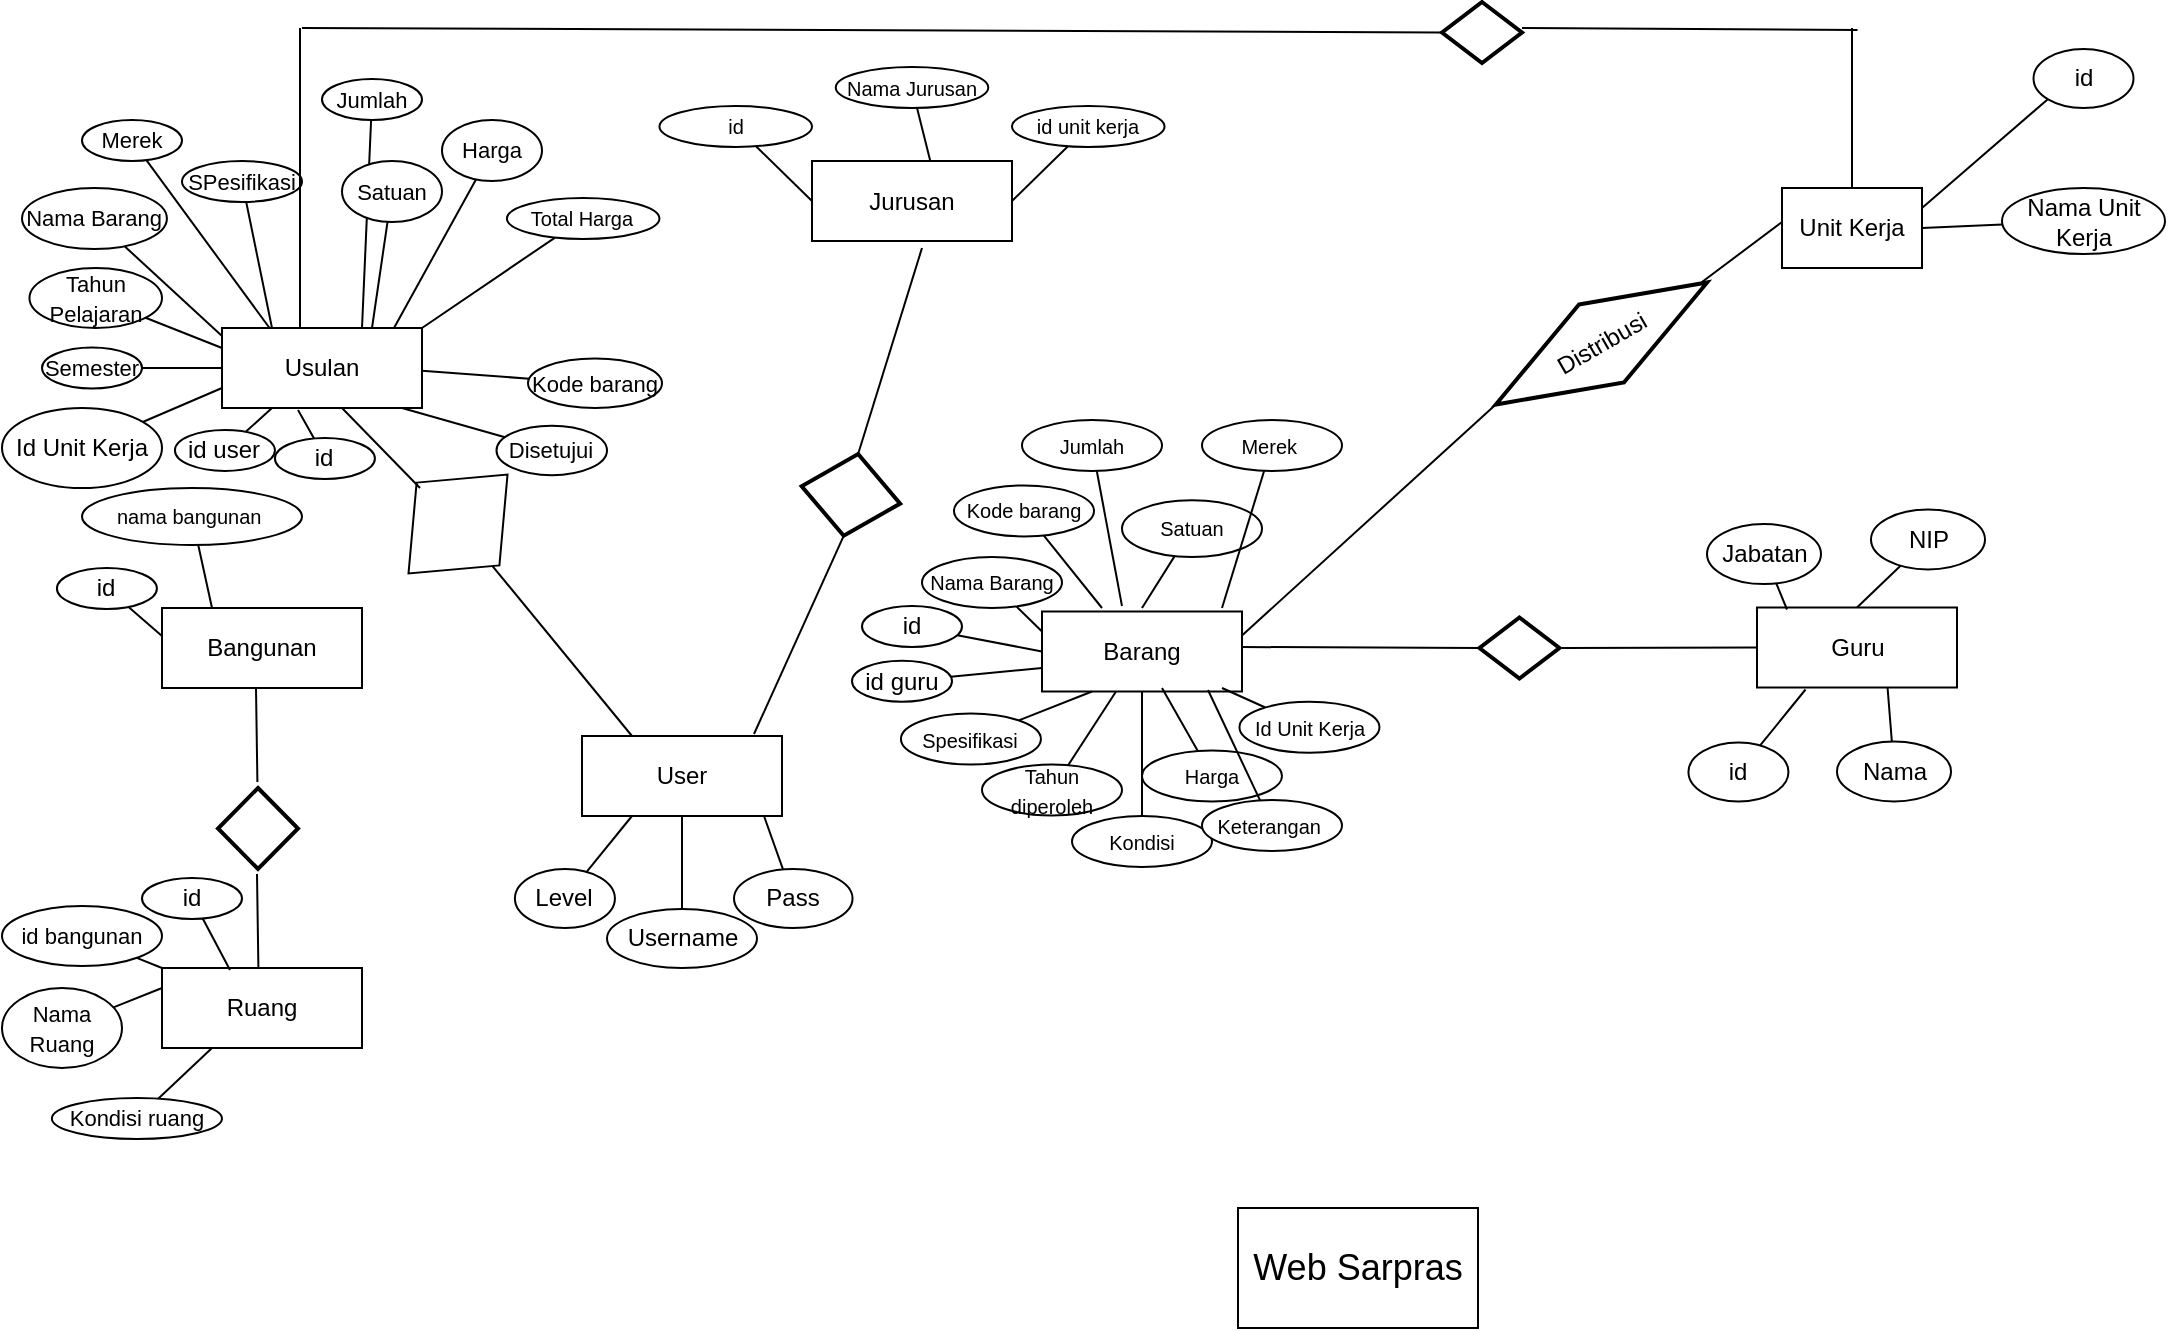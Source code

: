 <mxfile version="20.5.1" type="device"><diagram id="JD-rKefbyQRAlcb_EZoZ" name="Page-1"><mxGraphModel dx="1422" dy="1579" grid="1" gridSize="10" guides="1" tooltips="1" connect="1" arrows="1" fold="1" page="1" pageScale="1" pageWidth="1100" pageHeight="850" math="0" shadow="0"><root><mxCell id="0"/><mxCell id="1" parent="0"/><mxCell id="2r5mmLazHmbCl1wgsgAi-1" value="Bangunan" style="whiteSpace=wrap;html=1;align=center;" parent="1" vertex="1"><mxGeometry x="80" y="300" width="100" height="40" as="geometry"/></mxCell><mxCell id="2r5mmLazHmbCl1wgsgAi-5" value="Ruang" style="whiteSpace=wrap;html=1;align=center;" parent="1" vertex="1"><mxGeometry x="80" y="480" width="100" height="40" as="geometry"/></mxCell><mxCell id="2r5mmLazHmbCl1wgsgAi-6" value="" style="endArrow=none;html=1;rounded=0;exitX=0.4;exitY=1.075;exitDx=0;exitDy=0;exitPerimeter=0;" parent="1" edge="1"><mxGeometry relative="1" as="geometry"><mxPoint x="127" y="340" as="sourcePoint"/><mxPoint x="127.699" y="387" as="targetPoint"/></mxGeometry></mxCell><mxCell id="2r5mmLazHmbCl1wgsgAi-7" value="" style="strokeWidth=2;html=1;shape=mxgraph.flowchart.decision;whiteSpace=wrap;" parent="1" vertex="1"><mxGeometry x="108" y="390" width="40" height="40.5" as="geometry"/></mxCell><mxCell id="2r5mmLazHmbCl1wgsgAi-8" value="" style="endArrow=none;html=1;rounded=0;exitX=0.4;exitY=1.075;exitDx=0;exitDy=0;exitPerimeter=0;" parent="1" edge="1"><mxGeometry relative="1" as="geometry"><mxPoint x="127.5" y="433" as="sourcePoint"/><mxPoint x="128.199" y="480" as="targetPoint"/></mxGeometry></mxCell><mxCell id="2r5mmLazHmbCl1wgsgAi-15" value="User" style="whiteSpace=wrap;html=1;align=center;" parent="1" vertex="1"><mxGeometry x="290" y="364" width="100" height="40" as="geometry"/></mxCell><mxCell id="2r5mmLazHmbCl1wgsgAi-21" value="Barang" style="whiteSpace=wrap;html=1;align=center;" parent="1" vertex="1"><mxGeometry x="520" y="301.75" width="100" height="40" as="geometry"/></mxCell><mxCell id="2r5mmLazHmbCl1wgsgAi-47" value="" style="endArrow=none;html=1;rounded=0;exitX=0.25;exitY=0;exitDx=0;exitDy=0;" parent="1" source="2r5mmLazHmbCl1wgsgAi-15" target="2r5mmLazHmbCl1wgsgAi-50" edge="1"><mxGeometry relative="1" as="geometry"><mxPoint x="310" y="360" as="sourcePoint"/><mxPoint x="303.813" y="362.943" as="targetPoint"/></mxGeometry></mxCell><mxCell id="2r5mmLazHmbCl1wgsgAi-50" value="" style="shape=rhombus;perimeter=rhombusPerimeter;whiteSpace=wrap;html=1;align=center;rotation=-45;" parent="1" vertex="1"><mxGeometry x="193.01" y="228.74" width="70" height="58.54" as="geometry"/></mxCell><mxCell id="2r5mmLazHmbCl1wgsgAi-51" value="" style="endArrow=none;html=1;rounded=0;exitX=0.25;exitY=0;exitDx=0;exitDy=0;" parent="1" edge="1"><mxGeometry relative="1" as="geometry"><mxPoint x="209" y="240" as="sourcePoint"/><mxPoint x="170" y="200" as="targetPoint"/></mxGeometry></mxCell><mxCell id="2r5mmLazHmbCl1wgsgAi-52" value="Usulan" style="whiteSpace=wrap;html=1;align=center;" parent="1" vertex="1"><mxGeometry x="110" y="160" width="100" height="40" as="geometry"/></mxCell><mxCell id="2r5mmLazHmbCl1wgsgAi-53" value="" style="endArrow=none;html=1;rounded=0;entryX=0.5;entryY=1;entryDx=0;entryDy=0;entryPerimeter=0;exitX=0.86;exitY=-0.025;exitDx=0;exitDy=0;exitPerimeter=0;" parent="1" target="2r5mmLazHmbCl1wgsgAi-54" edge="1" source="2r5mmLazHmbCl1wgsgAi-15"><mxGeometry relative="1" as="geometry"><mxPoint x="380" y="360" as="sourcePoint"/><mxPoint x="425.27" y="262.88" as="targetPoint"/></mxGeometry></mxCell><mxCell id="2r5mmLazHmbCl1wgsgAi-54" value="" style="strokeWidth=2;html=1;shape=mxgraph.flowchart.decision;whiteSpace=wrap;rotation=10;" parent="1" vertex="1"><mxGeometry x="399.46" y="222.71" width="50" height="41.5" as="geometry"/></mxCell><mxCell id="2r5mmLazHmbCl1wgsgAi-55" value="" style="endArrow=none;html=1;rounded=0;exitX=0.5;exitY=0;exitDx=0;exitDy=0;exitPerimeter=0;" parent="1" source="2r5mmLazHmbCl1wgsgAi-54" edge="1"><mxGeometry relative="1" as="geometry"><mxPoint x="460" y="243" as="sourcePoint"/><mxPoint x="460" y="120" as="targetPoint"/></mxGeometry></mxCell><mxCell id="2r5mmLazHmbCl1wgsgAi-56" value="Jurusan" style="whiteSpace=wrap;html=1;align=center;" parent="1" vertex="1"><mxGeometry x="405" y="76.5" width="100" height="40" as="geometry"/></mxCell><mxCell id="2r5mmLazHmbCl1wgsgAi-57" value="" style="endArrow=none;html=1;rounded=0;entryX=0;entryY=0.5;entryDx=0;entryDy=0;entryPerimeter=0;" parent="1" edge="1" target="2r5mmLazHmbCl1wgsgAi-58"><mxGeometry relative="1" as="geometry"><mxPoint x="620" y="319.5" as="sourcePoint"/><mxPoint x="650" y="320" as="targetPoint"/></mxGeometry></mxCell><mxCell id="2r5mmLazHmbCl1wgsgAi-58" value="" style="strokeWidth=2;html=1;shape=mxgraph.flowchart.decision;whiteSpace=wrap;" parent="1" vertex="1"><mxGeometry x="738.73" y="304.75" width="40" height="30.5" as="geometry"/></mxCell><mxCell id="2r5mmLazHmbCl1wgsgAi-59" value="" style="endArrow=none;html=1;rounded=0;exitX=0;exitY=0.5;exitDx=0;exitDy=0;" parent="1" edge="1" source="2r5mmLazHmbCl1wgsgAi-60"><mxGeometry relative="1" as="geometry"><mxPoint x="722" y="320" as="sourcePoint"/><mxPoint x="780" y="320" as="targetPoint"/></mxGeometry></mxCell><mxCell id="2r5mmLazHmbCl1wgsgAi-60" value="Guru" style="whiteSpace=wrap;html=1;align=center;" parent="1" vertex="1"><mxGeometry x="877.5" y="299.75" width="100" height="40" as="geometry"/></mxCell><mxCell id="2r5mmLazHmbCl1wgsgAi-63" value="" style="endArrow=none;html=1;rounded=0;entryX=0;entryY=0.5;entryDx=0;entryDy=0;entryPerimeter=0;" parent="1" edge="1" target="2r5mmLazHmbCl1wgsgAi-65"><mxGeometry relative="1" as="geometry"><mxPoint x="620" y="313.75" as="sourcePoint"/><mxPoint x="700" y="240" as="targetPoint"/></mxGeometry></mxCell><mxCell id="2r5mmLazHmbCl1wgsgAi-65" value="Distribusi" style="strokeWidth=2;html=1;shape=mxgraph.flowchart.decision;whiteSpace=wrap;rotation=-30;" parent="1" vertex="1"><mxGeometry x="738.73" y="145.25" width="122" height="45" as="geometry"/></mxCell><mxCell id="2r5mmLazHmbCl1wgsgAi-66" value="" style="endArrow=none;html=1;rounded=0;" parent="1" edge="1"><mxGeometry relative="1" as="geometry"><mxPoint x="850" y="137" as="sourcePoint"/><mxPoint x="890" y="107" as="targetPoint"/></mxGeometry></mxCell><mxCell id="2r5mmLazHmbCl1wgsgAi-67" value="Unit Kerja" style="whiteSpace=wrap;html=1;align=center;" parent="1" vertex="1"><mxGeometry x="890" y="90" width="70" height="40" as="geometry"/></mxCell><mxCell id="2r5mmLazHmbCl1wgsgAi-68" value="" style="endArrow=none;html=1;rounded=0;exitX=0.25;exitY=1;exitDx=0;exitDy=0;" parent="1" source="2r5mmLazHmbCl1wgsgAi-15" target="2r5mmLazHmbCl1wgsgAi-69" edge="1"><mxGeometry relative="1" as="geometry"><mxPoint x="356.46" y="404" as="sourcePoint"/><mxPoint x="316.46" y="474.5" as="targetPoint"/></mxGeometry></mxCell><mxCell id="2r5mmLazHmbCl1wgsgAi-69" value="Level" style="ellipse;whiteSpace=wrap;html=1;align=center;" parent="1" vertex="1"><mxGeometry x="256.46" y="430.5" width="50" height="29.5" as="geometry"/></mxCell><mxCell id="2r5mmLazHmbCl1wgsgAi-70" value="" style="endArrow=none;html=1;rounded=0;exitX=0.5;exitY=1;exitDx=0;exitDy=0;" parent="1" source="2r5mmLazHmbCl1wgsgAi-15" target="2r5mmLazHmbCl1wgsgAi-71" edge="1"><mxGeometry relative="1" as="geometry"><mxPoint x="325" y="414" as="sourcePoint"/><mxPoint x="326.46" y="484.5" as="targetPoint"/></mxGeometry></mxCell><mxCell id="2r5mmLazHmbCl1wgsgAi-71" value="Username" style="ellipse;whiteSpace=wrap;html=1;align=center;" parent="1" vertex="1"><mxGeometry x="302.5" y="450.5" width="75" height="29.5" as="geometry"/></mxCell><mxCell id="2r5mmLazHmbCl1wgsgAi-72" value="" style="endArrow=none;html=1;rounded=0;exitX=0.75;exitY=1;exitDx=0;exitDy=0;" parent="1" target="2r5mmLazHmbCl1wgsgAi-73" edge="1"><mxGeometry relative="1" as="geometry"><mxPoint x="381" y="404" as="sourcePoint"/><mxPoint x="426.0" y="474.5" as="targetPoint"/></mxGeometry></mxCell><mxCell id="2r5mmLazHmbCl1wgsgAi-73" value="Pass" style="ellipse;whiteSpace=wrap;html=1;align=center;" parent="1" vertex="1"><mxGeometry x="366" y="430.5" width="59.27" height="29.5" as="geometry"/></mxCell><mxCell id="2r5mmLazHmbCl1wgsgAi-77" value="" style="endArrow=none;html=1;rounded=0;exitX=0.25;exitY=1;exitDx=0;exitDy=0;" parent="1" target="2r5mmLazHmbCl1wgsgAi-78" edge="1"><mxGeometry relative="1" as="geometry"><mxPoint x="901.77" y="340.75" as="sourcePoint"/><mxPoint x="903.23" y="411.25" as="targetPoint"/></mxGeometry></mxCell><mxCell id="2r5mmLazHmbCl1wgsgAi-78" value="id" style="ellipse;whiteSpace=wrap;html=1;align=center;" parent="1" vertex="1"><mxGeometry x="843.23" y="367.25" width="50" height="29.5" as="geometry"/></mxCell><mxCell id="2r5mmLazHmbCl1wgsgAi-79" value="" style="endArrow=none;html=1;rounded=0;exitX=0.58;exitY=1.125;exitDx=0;exitDy=0;exitPerimeter=0;" parent="1" target="2r5mmLazHmbCl1wgsgAi-80" edge="1"><mxGeometry relative="1" as="geometry"><mxPoint x="942.77" y="339.75" as="sourcePoint"/><mxPoint x="977.5" y="406.25" as="targetPoint"/></mxGeometry></mxCell><mxCell id="2r5mmLazHmbCl1wgsgAi-80" value="Nama" style="ellipse;whiteSpace=wrap;html=1;align=center;" parent="1" vertex="1"><mxGeometry x="917.5" y="366.75" width="57" height="30" as="geometry"/></mxCell><mxCell id="2r5mmLazHmbCl1wgsgAi-81" value="" style="endArrow=none;html=1;rounded=0;exitX=0.5;exitY=0;exitDx=0;exitDy=0;" parent="1" source="2r5mmLazHmbCl1wgsgAi-60" target="2r5mmLazHmbCl1wgsgAi-82" edge="1"><mxGeometry relative="1" as="geometry"><mxPoint x="945.77" y="248.5" as="sourcePoint"/><mxPoint x="980.5" y="315" as="targetPoint"/></mxGeometry></mxCell><mxCell id="2r5mmLazHmbCl1wgsgAi-82" value="NIP" style="ellipse;whiteSpace=wrap;html=1;align=center;" parent="1" vertex="1"><mxGeometry x="934.5" y="250.75" width="57" height="30" as="geometry"/></mxCell><mxCell id="2r5mmLazHmbCl1wgsgAi-85" value="id" style="ellipse;whiteSpace=wrap;html=1;align=center;" parent="1" vertex="1"><mxGeometry x="1015.75" y="20.5" width="50" height="29.5" as="geometry"/></mxCell><mxCell id="2r5mmLazHmbCl1wgsgAi-86" value="" style="endArrow=none;html=1;rounded=0;exitX=1;exitY=0.5;exitDx=0;exitDy=0;" parent="1" source="2r5mmLazHmbCl1wgsgAi-67" target="2r5mmLazHmbCl1wgsgAi-87" edge="1"><mxGeometry relative="1" as="geometry"><mxPoint x="1032.5" y="163.5" as="sourcePoint"/><mxPoint x="918.75" y="180" as="targetPoint"/></mxGeometry></mxCell><mxCell id="2r5mmLazHmbCl1wgsgAi-87" value="Nama Unit Kerja" style="ellipse;whiteSpace=wrap;html=1;align=center;" parent="1" vertex="1"><mxGeometry x="1000" y="90" width="81.5" height="33" as="geometry"/></mxCell><mxCell id="2r5mmLazHmbCl1wgsgAi-89" value="" style="endArrow=none;html=1;rounded=0;exitX=0;exitY=0.5;exitDx=0;exitDy=0;" parent="1" target="2r5mmLazHmbCl1wgsgAi-90" edge="1" source="2r5mmLazHmbCl1wgsgAi-21"><mxGeometry relative="1" as="geometry"><mxPoint x="520" y="337" as="sourcePoint"/><mxPoint x="509.46" y="317.5" as="targetPoint"/></mxGeometry></mxCell><mxCell id="2r5mmLazHmbCl1wgsgAi-90" value="id" style="ellipse;whiteSpace=wrap;html=1;align=center;" parent="1" vertex="1"><mxGeometry x="430" y="299" width="50" height="20.5" as="geometry"/></mxCell><mxCell id="2r5mmLazHmbCl1wgsgAi-91" value="" style="endArrow=none;html=1;rounded=0;exitX=0;exitY=0.25;exitDx=0;exitDy=0;" parent="1" source="2r5mmLazHmbCl1wgsgAi-21" target="2r5mmLazHmbCl1wgsgAi-92" edge="1"><mxGeometry relative="1" as="geometry"><mxPoint x="530" y="299" as="sourcePoint"/><mxPoint x="519.46" y="279.5" as="targetPoint"/></mxGeometry></mxCell><mxCell id="2r5mmLazHmbCl1wgsgAi-92" value="&lt;font style=&quot;font-size: 10px;&quot;&gt;Nama Barang&lt;/font&gt;" style="ellipse;whiteSpace=wrap;html=1;align=center;" parent="1" vertex="1"><mxGeometry x="460" y="274.5" width="70" height="25.5" as="geometry"/></mxCell><mxCell id="2r5mmLazHmbCl1wgsgAi-94" value="" style="endArrow=none;html=1;rounded=0;" parent="1" target="2r5mmLazHmbCl1wgsgAi-95" edge="1"><mxGeometry relative="1" as="geometry"><mxPoint x="550" y="300" as="sourcePoint"/><mxPoint x="535.46" y="255" as="targetPoint"/></mxGeometry></mxCell><mxCell id="2r5mmLazHmbCl1wgsgAi-95" value="&lt;font style=&quot;font-size: 10px;&quot;&gt;Kode barang&lt;/font&gt;" style="ellipse;whiteSpace=wrap;html=1;align=center;" parent="1" vertex="1"><mxGeometry x="476" y="238.71" width="70" height="25.5" as="geometry"/></mxCell><mxCell id="2r5mmLazHmbCl1wgsgAi-96" value="" style="endArrow=none;html=1;rounded=0;" parent="1" target="2r5mmLazHmbCl1wgsgAi-97" edge="1"><mxGeometry relative="1" as="geometry"><mxPoint x="560" y="299" as="sourcePoint"/><mxPoint x="589.46" y="266.75" as="targetPoint"/></mxGeometry></mxCell><mxCell id="2r5mmLazHmbCl1wgsgAi-97" value="&lt;font style=&quot;font-size: 10px;&quot;&gt;Jumlah&lt;/font&gt;" style="ellipse;whiteSpace=wrap;html=1;align=center;" parent="1" vertex="1"><mxGeometry x="510" y="205.96" width="70" height="25.5" as="geometry"/></mxCell><mxCell id="2r5mmLazHmbCl1wgsgAi-98" value="" style="endArrow=none;html=1;rounded=0;" parent="1" target="2r5mmLazHmbCl1wgsgAi-99" edge="1"><mxGeometry relative="1" as="geometry"><mxPoint x="570" y="300" as="sourcePoint"/><mxPoint x="619.46" y="237.84" as="targetPoint"/></mxGeometry></mxCell><mxCell id="2r5mmLazHmbCl1wgsgAi-99" value="&lt;font style=&quot;font-size: 10px;&quot;&gt;Satuan&lt;/font&gt;" style="ellipse;whiteSpace=wrap;html=1;align=center;" parent="1" vertex="1"><mxGeometry x="560" y="246.16" width="70" height="28.34" as="geometry"/></mxCell><mxCell id="2r5mmLazHmbCl1wgsgAi-100" value="" style="endArrow=none;html=1;rounded=0;" parent="1" target="2r5mmLazHmbCl1wgsgAi-101" edge="1"><mxGeometry relative="1" as="geometry"><mxPoint x="610" y="300" as="sourcePoint"/><mxPoint x="649.46" y="207.75" as="targetPoint"/></mxGeometry></mxCell><mxCell id="2r5mmLazHmbCl1wgsgAi-101" value="&lt;font style=&quot;font-size: 10px;&quot;&gt;Merek&amp;nbsp;&lt;/font&gt;" style="ellipse;whiteSpace=wrap;html=1;align=center;" parent="1" vertex="1"><mxGeometry x="600" y="205.96" width="70" height="25.5" as="geometry"/></mxCell><mxCell id="2r5mmLazHmbCl1wgsgAi-102" value="" style="endArrow=none;html=1;rounded=0;exitX=0.25;exitY=1;exitDx=0;exitDy=0;" parent="1" source="2r5mmLazHmbCl1wgsgAi-21" target="2r5mmLazHmbCl1wgsgAi-103" edge="1"><mxGeometry relative="1" as="geometry"><mxPoint x="509.46" y="390" as="sourcePoint"/><mxPoint x="508.92" y="357.75" as="targetPoint"/></mxGeometry></mxCell><mxCell id="2r5mmLazHmbCl1wgsgAi-103" value="&lt;font style=&quot;font-size: 10px;&quot;&gt;Spesifikasi&lt;/font&gt;" style="ellipse;whiteSpace=wrap;html=1;align=center;" parent="1" vertex="1"><mxGeometry x="449.46" y="352.75" width="70" height="25.5" as="geometry"/></mxCell><mxCell id="2r5mmLazHmbCl1wgsgAi-104" value="" style="endArrow=none;html=1;rounded=0;" parent="1" source="2r5mmLazHmbCl1wgsgAi-21" target="2r5mmLazHmbCl1wgsgAi-105" edge="1"><mxGeometry relative="1" as="geometry"><mxPoint x="550" y="415.5" as="sourcePoint"/><mxPoint x="549.46" y="383.25" as="targetPoint"/></mxGeometry></mxCell><mxCell id="2r5mmLazHmbCl1wgsgAi-105" value="&lt;font style=&quot;font-size: 10px;&quot;&gt;Tahun diperoleh&lt;/font&gt;" style="ellipse;whiteSpace=wrap;html=1;align=center;" parent="1" vertex="1"><mxGeometry x="490" y="378.25" width="70" height="25.5" as="geometry"/></mxCell><mxCell id="2r5mmLazHmbCl1wgsgAi-106" value="" style="endArrow=none;html=1;rounded=0;" parent="1" source="2r5mmLazHmbCl1wgsgAi-21" target="2r5mmLazHmbCl1wgsgAi-107" edge="1"><mxGeometry relative="1" as="geometry"><mxPoint x="595" y="441.25" as="sourcePoint"/><mxPoint x="594.46" y="409" as="targetPoint"/></mxGeometry></mxCell><mxCell id="2r5mmLazHmbCl1wgsgAi-107" value="&lt;font style=&quot;font-size: 10px;&quot;&gt;Kondisi&lt;/font&gt;" style="ellipse;whiteSpace=wrap;html=1;align=center;" parent="1" vertex="1"><mxGeometry x="535" y="404" width="70" height="25.5" as="geometry"/></mxCell><mxCell id="2r5mmLazHmbCl1wgsgAi-108" value="" style="endArrow=none;html=1;rounded=0;" parent="1" target="2r5mmLazHmbCl1wgsgAi-109" edge="1"><mxGeometry relative="1" as="geometry"><mxPoint x="580" y="340" as="sourcePoint"/><mxPoint x="664.46" y="395" as="targetPoint"/></mxGeometry></mxCell><mxCell id="2r5mmLazHmbCl1wgsgAi-109" value="&lt;font style=&quot;font-size: 10px;&quot;&gt;Harga&lt;/font&gt;" style="ellipse;whiteSpace=wrap;html=1;align=center;" parent="1" vertex="1"><mxGeometry x="570" y="371.25" width="70" height="25.5" as="geometry"/></mxCell><mxCell id="2r5mmLazHmbCl1wgsgAi-110" value="" style="endArrow=none;html=1;rounded=0;exitX=0.83;exitY=0.981;exitDx=0;exitDy=0;exitPerimeter=0;" parent="1" source="2r5mmLazHmbCl1wgsgAi-21" target="2r5mmLazHmbCl1wgsgAi-111" edge="1"><mxGeometry relative="1" as="geometry"><mxPoint x="660" y="433.25" as="sourcePoint"/><mxPoint x="659.46" y="401" as="targetPoint"/></mxGeometry></mxCell><mxCell id="2r5mmLazHmbCl1wgsgAi-111" value="&lt;font style=&quot;font-size: 10px;&quot;&gt;Keterangan&amp;nbsp;&lt;/font&gt;" style="ellipse;whiteSpace=wrap;html=1;align=center;" parent="1" vertex="1"><mxGeometry x="600" y="396" width="70" height="25.5" as="geometry"/></mxCell><mxCell id="2r5mmLazHmbCl1wgsgAi-114" value="" style="endArrow=none;html=1;rounded=0;exitX=0.9;exitY=0.956;exitDx=0;exitDy=0;exitPerimeter=0;" parent="1" source="2r5mmLazHmbCl1wgsgAi-21" target="2r5mmLazHmbCl1wgsgAi-115" edge="1"><mxGeometry relative="1" as="geometry"><mxPoint x="678.73" y="384.13" as="sourcePoint"/><mxPoint x="678.19" y="351.88" as="targetPoint"/></mxGeometry></mxCell><mxCell id="2r5mmLazHmbCl1wgsgAi-115" value="&lt;font style=&quot;font-size: 10px;&quot;&gt;Id Unit Kerja&lt;/font&gt;" style="ellipse;whiteSpace=wrap;html=1;align=center;" parent="1" vertex="1"><mxGeometry x="618.73" y="346.88" width="70" height="25.5" as="geometry"/></mxCell><mxCell id="2r5mmLazHmbCl1wgsgAi-120" value="" style="endArrow=none;html=1;rounded=0;exitX=0.38;exitY=1.025;exitDx=0;exitDy=0;exitPerimeter=0;" parent="1" target="2r5mmLazHmbCl1wgsgAi-121" edge="1" source="2r5mmLazHmbCl1wgsgAi-52"><mxGeometry relative="1" as="geometry"><mxPoint x="110" y="194" as="sourcePoint"/><mxPoint x="117.46" y="174.5" as="targetPoint"/></mxGeometry></mxCell><mxCell id="2r5mmLazHmbCl1wgsgAi-121" value="id" style="ellipse;whiteSpace=wrap;html=1;align=center;" parent="1" vertex="1"><mxGeometry x="136.46" y="215" width="50" height="20.5" as="geometry"/></mxCell><mxCell id="2r5mmLazHmbCl1wgsgAi-122" value="" style="endArrow=none;html=1;rounded=0;exitX=0.25;exitY=1;exitDx=0;exitDy=0;" parent="1" target="2r5mmLazHmbCl1wgsgAi-123" edge="1" source="2r5mmLazHmbCl1wgsgAi-52"><mxGeometry relative="1" as="geometry"><mxPoint x="110" y="164" as="sourcePoint"/><mxPoint x="117.46" y="144.5" as="targetPoint"/></mxGeometry></mxCell><mxCell id="2r5mmLazHmbCl1wgsgAi-123" value="id user" style="ellipse;whiteSpace=wrap;html=1;align=center;" parent="1" vertex="1"><mxGeometry x="86.46" y="210.96" width="50" height="20.5" as="geometry"/></mxCell><mxCell id="2r5mmLazHmbCl1wgsgAi-126" value="" style="endArrow=none;html=1;rounded=0;exitX=1;exitY=0;exitDx=0;exitDy=0;" parent="1" source="2r5mmLazHmbCl1wgsgAi-52" target="2r5mmLazHmbCl1wgsgAi-127" edge="1"><mxGeometry relative="1" as="geometry"><mxPoint x="337.27" y="168.5" as="sourcePoint"/><mxPoint x="350" y="136" as="targetPoint"/></mxGeometry></mxCell><mxCell id="2r5mmLazHmbCl1wgsgAi-127" value="&lt;font style=&quot;font-size: 10px;&quot;&gt;Total Harga&lt;/font&gt;" style="ellipse;whiteSpace=wrap;html=1;align=center;" parent="1" vertex="1"><mxGeometry x="252.46" y="95" width="76.27" height="20.5" as="geometry"/></mxCell><mxCell id="2r5mmLazHmbCl1wgsgAi-131" value="" style="endArrow=none;html=1;rounded=0;exitX=0;exitY=0.5;exitDx=0;exitDy=0;" parent="1" source="2r5mmLazHmbCl1wgsgAi-56" target="2r5mmLazHmbCl1wgsgAi-132" edge="1"><mxGeometry relative="1" as="geometry"><mxPoint x="400" y="90" as="sourcePoint"/><mxPoint x="388.73" y="63.5" as="targetPoint"/></mxGeometry></mxCell><mxCell id="2r5mmLazHmbCl1wgsgAi-132" value="&lt;font style=&quot;font-size: 10px;&quot;&gt;id&lt;/font&gt;" style="ellipse;whiteSpace=wrap;html=1;align=center;" parent="1" vertex="1"><mxGeometry x="328.73" y="49" width="76.27" height="20.5" as="geometry"/></mxCell><mxCell id="2r5mmLazHmbCl1wgsgAi-133" value="" style="endArrow=none;html=1;rounded=0;exitX=0.41;exitY=-0.025;exitDx=0;exitDy=0;exitPerimeter=0;" parent="1" target="2r5mmLazHmbCl1wgsgAi-134" edge="1"><mxGeometry relative="1" as="geometry"><mxPoint x="464.14" y="76.5" as="sourcePoint"/><mxPoint x="476.87" y="44" as="targetPoint"/></mxGeometry></mxCell><mxCell id="2r5mmLazHmbCl1wgsgAi-134" value="&lt;font style=&quot;font-size: 10px;&quot;&gt;Nama Jurusan&lt;/font&gt;" style="ellipse;whiteSpace=wrap;html=1;align=center;" parent="1" vertex="1"><mxGeometry x="416.87" y="29.5" width="76.27" height="20.5" as="geometry"/></mxCell><mxCell id="2r5mmLazHmbCl1wgsgAi-135" value="" style="endArrow=none;html=1;rounded=0;" parent="1" target="2r5mmLazHmbCl1wgsgAi-136" edge="1"><mxGeometry relative="1" as="geometry"><mxPoint x="520" y="330" as="sourcePoint"/><mxPoint x="482.6" y="333.25" as="targetPoint"/></mxGeometry></mxCell><mxCell id="2r5mmLazHmbCl1wgsgAi-136" value="id guru" style="ellipse;whiteSpace=wrap;html=1;align=center;" parent="1" vertex="1"><mxGeometry x="425.0" y="326.38" width="50" height="20.5" as="geometry"/></mxCell><mxCell id="2r5mmLazHmbCl1wgsgAi-137" value="" style="endArrow=none;html=1;rounded=0;" parent="1" target="2r5mmLazHmbCl1wgsgAi-138" edge="1"><mxGeometry relative="1" as="geometry"><mxPoint x="80" y="314" as="sourcePoint"/><mxPoint x="87.46" y="294.5" as="targetPoint"/></mxGeometry></mxCell><mxCell id="2r5mmLazHmbCl1wgsgAi-138" value="id" style="ellipse;whiteSpace=wrap;html=1;align=center;" parent="1" vertex="1"><mxGeometry x="27.46" y="280" width="50" height="20.5" as="geometry"/></mxCell><mxCell id="2r5mmLazHmbCl1wgsgAi-139" value="" style="endArrow=none;html=1;rounded=0;exitX=0.25;exitY=0;exitDx=0;exitDy=0;" parent="1" source="2r5mmLazHmbCl1wgsgAi-1" target="2r5mmLazHmbCl1wgsgAi-140" edge="1"><mxGeometry relative="1" as="geometry"><mxPoint x="108.73" y="282" as="sourcePoint"/><mxPoint x="116.19" y="262.5" as="targetPoint"/></mxGeometry></mxCell><mxCell id="2r5mmLazHmbCl1wgsgAi-140" value="&lt;font style=&quot;font-size: 10px;&quot;&gt;nama bangunan&amp;nbsp;&lt;/font&gt;" style="ellipse;whiteSpace=wrap;html=1;align=center;" parent="1" vertex="1"><mxGeometry x="40" y="240" width="110" height="28.5" as="geometry"/></mxCell><mxCell id="e1kSBlv4CHLNdKcA8l6p-1" value="" style="endArrow=none;html=1;rounded=0;exitX=0.34;exitY=0.025;exitDx=0;exitDy=0;exitPerimeter=0;" edge="1" parent="1" target="e1kSBlv4CHLNdKcA8l6p-2" source="2r5mmLazHmbCl1wgsgAi-5"><mxGeometry relative="1" as="geometry"><mxPoint x="78.73" y="504" as="sourcePoint"/><mxPoint x="86.19" y="484.5" as="targetPoint"/></mxGeometry></mxCell><mxCell id="e1kSBlv4CHLNdKcA8l6p-2" value="id" style="ellipse;whiteSpace=wrap;html=1;align=center;" vertex="1" parent="1"><mxGeometry x="70.0" y="435" width="50" height="20.5" as="geometry"/></mxCell><mxCell id="e1kSBlv4CHLNdKcA8l6p-3" value="" style="endArrow=none;html=1;rounded=0;" edge="1" parent="1" target="e1kSBlv4CHLNdKcA8l6p-4" source="2r5mmLazHmbCl1wgsgAi-5"><mxGeometry relative="1" as="geometry"><mxPoint x="76.19" y="550" as="sourcePoint"/><mxPoint x="83.65" y="530.5" as="targetPoint"/></mxGeometry></mxCell><mxCell id="e1kSBlv4CHLNdKcA8l6p-4" value="&lt;font style=&quot;font-size: 11px;&quot;&gt;id bangunan&lt;/font&gt;" style="ellipse;whiteSpace=wrap;html=1;align=center;" vertex="1" parent="1"><mxGeometry y="449" width="80" height="30" as="geometry"/></mxCell><mxCell id="e1kSBlv4CHLNdKcA8l6p-7" value="" style="endArrow=none;html=1;rounded=0;exitX=0;exitY=0.25;exitDx=0;exitDy=0;" edge="1" parent="1" target="e1kSBlv4CHLNdKcA8l6p-8" source="2r5mmLazHmbCl1wgsgAi-5"><mxGeometry relative="1" as="geometry"><mxPoint x="66.27" y="524" as="sourcePoint"/><mxPoint x="73.73" y="504.5" as="targetPoint"/></mxGeometry></mxCell><mxCell id="e1kSBlv4CHLNdKcA8l6p-8" value="&lt;font style=&quot;font-size: 11px;&quot;&gt;Nama Ruang&lt;/font&gt;" style="ellipse;whiteSpace=wrap;html=1;align=center;" vertex="1" parent="1"><mxGeometry y="490" width="60" height="40" as="geometry"/></mxCell><mxCell id="e1kSBlv4CHLNdKcA8l6p-9" value="" style="endArrow=none;html=1;rounded=0;exitX=0.25;exitY=1;exitDx=0;exitDy=0;" edge="1" parent="1" target="e1kSBlv4CHLNdKcA8l6p-10" source="2r5mmLazHmbCl1wgsgAi-5"><mxGeometry relative="1" as="geometry"><mxPoint x="77.46" y="579" as="sourcePoint"/><mxPoint x="84.92" y="559.5" as="targetPoint"/></mxGeometry></mxCell><mxCell id="e1kSBlv4CHLNdKcA8l6p-10" value="&lt;font style=&quot;font-size: 11px;&quot;&gt;Kondisi ruang&lt;/font&gt;" style="ellipse;whiteSpace=wrap;html=1;align=center;" vertex="1" parent="1"><mxGeometry x="24.92" y="545" width="85.08" height="20.5" as="geometry"/></mxCell><mxCell id="e1kSBlv4CHLNdKcA8l6p-21" value="" style="endArrow=none;html=1;rounded=0;exitX=0;exitY=0.5;exitDx=0;exitDy=0;" edge="1" parent="1" target="e1kSBlv4CHLNdKcA8l6p-22" source="2r5mmLazHmbCl1wgsgAi-52"><mxGeometry relative="1" as="geometry"><mxPoint x="70" y="197" as="sourcePoint"/><mxPoint x="77.46" y="177.5" as="targetPoint"/></mxGeometry></mxCell><mxCell id="e1kSBlv4CHLNdKcA8l6p-22" value="&lt;font style=&quot;font-size: 11px;&quot;&gt;Semester&lt;/font&gt;" style="ellipse;whiteSpace=wrap;html=1;align=center;" vertex="1" parent="1"><mxGeometry x="20.0" y="169.75" width="50" height="20.5" as="geometry"/></mxCell><mxCell id="e1kSBlv4CHLNdKcA8l6p-23" value="" style="endArrow=none;html=1;rounded=0;exitX=0;exitY=0.25;exitDx=0;exitDy=0;" edge="1" parent="1" target="e1kSBlv4CHLNdKcA8l6p-24" source="2r5mmLazHmbCl1wgsgAi-52"><mxGeometry relative="1" as="geometry"><mxPoint x="103.73" y="149.75" as="sourcePoint"/><mxPoint x="71.19" y="147.25" as="targetPoint"/></mxGeometry></mxCell><mxCell id="e1kSBlv4CHLNdKcA8l6p-24" value="&lt;font style=&quot;font-size: 11px;&quot;&gt;Tahun Pelajaran&lt;/font&gt;" style="ellipse;whiteSpace=wrap;html=1;align=center;" vertex="1" parent="1"><mxGeometry x="13.73" y="130" width="66.27" height="30" as="geometry"/></mxCell><mxCell id="e1kSBlv4CHLNdKcA8l6p-25" value="" style="endArrow=none;html=1;rounded=0;exitX=0.9;exitY=1;exitDx=0;exitDy=0;exitPerimeter=0;" edge="1" parent="1" target="e1kSBlv4CHLNdKcA8l6p-26" source="2r5mmLazHmbCl1wgsgAi-52"><mxGeometry relative="1" as="geometry"><mxPoint x="210" y="205.96" as="sourcePoint"/><mxPoint x="348.46" y="250.96" as="targetPoint"/></mxGeometry></mxCell><mxCell id="e1kSBlv4CHLNdKcA8l6p-26" value="&lt;font style=&quot;font-size: 11px;&quot;&gt;Disetujui&lt;/font&gt;" style="ellipse;whiteSpace=wrap;html=1;align=center;direction=south;" vertex="1" parent="1"><mxGeometry x="247.25" y="208.84" width="55.25" height="24.75" as="geometry"/></mxCell><mxCell id="e1kSBlv4CHLNdKcA8l6p-29" value="" style="endArrow=none;html=1;rounded=0;exitX=0.25;exitY=0;exitDx=0;exitDy=0;" edge="1" parent="1" target="e1kSBlv4CHLNdKcA8l6p-30"><mxGeometry relative="1" as="geometry"><mxPoint x="110" y="164" as="sourcePoint"/><mxPoint x="92.46" y="114.5" as="targetPoint"/></mxGeometry></mxCell><mxCell id="e1kSBlv4CHLNdKcA8l6p-30" value="&lt;font style=&quot;font-size: 11px;&quot;&gt;Nama Barang&lt;/font&gt;" style="ellipse;whiteSpace=wrap;html=1;align=center;" vertex="1" parent="1"><mxGeometry x="10" y="90" width="72.46" height="30.5" as="geometry"/></mxCell><mxCell id="e1kSBlv4CHLNdKcA8l6p-31" value="" style="endArrow=none;html=1;rounded=0;exitX=0.25;exitY=0;exitDx=0;exitDy=0;" edge="1" parent="1" target="e1kSBlv4CHLNdKcA8l6p-32"><mxGeometry relative="1" as="geometry"><mxPoint x="133.77" y="160" as="sourcePoint"/><mxPoint x="116.23" y="110.5" as="targetPoint"/></mxGeometry></mxCell><mxCell id="e1kSBlv4CHLNdKcA8l6p-32" value="&lt;font style=&quot;font-size: 11px;&quot;&gt;Merek&lt;/font&gt;" style="ellipse;whiteSpace=wrap;html=1;align=center;" vertex="1" parent="1"><mxGeometry x="40.0" y="56" width="50" height="20.5" as="geometry"/></mxCell><mxCell id="e1kSBlv4CHLNdKcA8l6p-33" value="" style="endArrow=none;html=1;rounded=0;exitX=0.25;exitY=0;exitDx=0;exitDy=0;" edge="1" parent="1" target="e1kSBlv4CHLNdKcA8l6p-34" source="2r5mmLazHmbCl1wgsgAi-52"><mxGeometry relative="1" as="geometry"><mxPoint x="157.46" y="161" as="sourcePoint"/><mxPoint x="139.92" y="111.5" as="targetPoint"/></mxGeometry></mxCell><mxCell id="e1kSBlv4CHLNdKcA8l6p-34" value="&lt;font style=&quot;font-size: 11px;&quot;&gt;SPesifikasi&lt;/font&gt;" style="ellipse;whiteSpace=wrap;html=1;align=center;" vertex="1" parent="1"><mxGeometry x="90" y="76.5" width="60" height="20.5" as="geometry"/></mxCell><mxCell id="e1kSBlv4CHLNdKcA8l6p-35" value="" style="endArrow=none;html=1;rounded=0;exitX=0.25;exitY=0;exitDx=0;exitDy=0;" edge="1" parent="1" target="e1kSBlv4CHLNdKcA8l6p-36"><mxGeometry relative="1" as="geometry"><mxPoint x="180" y="160" as="sourcePoint"/><mxPoint x="162.46" y="110.5" as="targetPoint"/></mxGeometry></mxCell><mxCell id="e1kSBlv4CHLNdKcA8l6p-36" value="&lt;font style=&quot;font-size: 11px;&quot;&gt;Jumlah&lt;/font&gt;" style="ellipse;whiteSpace=wrap;html=1;align=center;" vertex="1" parent="1"><mxGeometry x="160.0" y="35.5" width="50" height="20.5" as="geometry"/></mxCell><mxCell id="e1kSBlv4CHLNdKcA8l6p-37" value="" style="endArrow=none;html=1;rounded=0;exitX=0.75;exitY=0;exitDx=0;exitDy=0;" edge="1" parent="1" target="e1kSBlv4CHLNdKcA8l6p-38" source="2r5mmLazHmbCl1wgsgAi-52"><mxGeometry relative="1" as="geometry"><mxPoint x="214" y="154" as="sourcePoint"/><mxPoint x="196.46" y="104.5" as="targetPoint"/></mxGeometry></mxCell><mxCell id="e1kSBlv4CHLNdKcA8l6p-38" value="&lt;font style=&quot;font-size: 11px;&quot;&gt;Satuan&lt;/font&gt;" style="ellipse;whiteSpace=wrap;html=1;align=center;" vertex="1" parent="1"><mxGeometry x="170" y="76.5" width="50" height="30.5" as="geometry"/></mxCell><mxCell id="e1kSBlv4CHLNdKcA8l6p-40" value="" style="endArrow=none;html=1;rounded=0;exitX=0.86;exitY=0;exitDx=0;exitDy=0;exitPerimeter=0;" edge="1" parent="1" target="e1kSBlv4CHLNdKcA8l6p-41" source="2r5mmLazHmbCl1wgsgAi-52"><mxGeometry relative="1" as="geometry"><mxPoint x="221.46" y="173" as="sourcePoint"/><mxPoint x="232.92" y="117.5" as="targetPoint"/></mxGeometry></mxCell><mxCell id="e1kSBlv4CHLNdKcA8l6p-41" value="&lt;font style=&quot;font-size: 11px;&quot;&gt;Harga&lt;/font&gt;" style="ellipse;whiteSpace=wrap;html=1;align=center;" vertex="1" parent="1"><mxGeometry x="220" y="56" width="50" height="30.5" as="geometry"/></mxCell><mxCell id="e1kSBlv4CHLNdKcA8l6p-50" value="" style="endArrow=none;html=1;rounded=0;exitX=1;exitY=0.5;exitDx=0;exitDy=0;" edge="1" parent="1" target="e1kSBlv4CHLNdKcA8l6p-51" source="2r5mmLazHmbCl1wgsgAi-56"><mxGeometry relative="1" as="geometry"><mxPoint x="563.14" y="95" as="sourcePoint"/><mxPoint x="546.87" y="62" as="targetPoint"/></mxGeometry></mxCell><mxCell id="e1kSBlv4CHLNdKcA8l6p-51" value="&lt;font style=&quot;font-size: 10px;&quot;&gt;id unit kerja&lt;/font&gt;" style="ellipse;whiteSpace=wrap;html=1;align=center;" vertex="1" parent="1"><mxGeometry x="505" y="49" width="76.27" height="20.5" as="geometry"/></mxCell><mxCell id="e1kSBlv4CHLNdKcA8l6p-52" value="" style="endArrow=none;html=1;rounded=0;exitX=0.5;exitY=0;exitDx=0;exitDy=0;" edge="1" parent="1" target="e1kSBlv4CHLNdKcA8l6p-53"><mxGeometry relative="1" as="geometry"><mxPoint x="892.5" y="300.75" as="sourcePoint"/><mxPoint x="945.5" y="316" as="targetPoint"/></mxGeometry></mxCell><mxCell id="e1kSBlv4CHLNdKcA8l6p-53" value="Jabatan" style="ellipse;whiteSpace=wrap;html=1;align=center;" vertex="1" parent="1"><mxGeometry x="852.5" y="258.03" width="57" height="30" as="geometry"/></mxCell><mxCell id="e1kSBlv4CHLNdKcA8l6p-54" value="" style="endArrow=none;html=1;rounded=0;exitX=0.9;exitY=1;exitDx=0;exitDy=0;exitPerimeter=0;" edge="1" parent="1" target="e1kSBlv4CHLNdKcA8l6p-55"><mxGeometry relative="1" as="geometry"><mxPoint x="210" y="181.41" as="sourcePoint"/><mxPoint x="358.46" y="232.37" as="targetPoint"/></mxGeometry></mxCell><mxCell id="e1kSBlv4CHLNdKcA8l6p-55" value="&lt;font style=&quot;font-size: 11px;&quot;&gt;Kode barang&lt;/font&gt;" style="ellipse;whiteSpace=wrap;html=1;align=center;direction=south;" vertex="1" parent="1"><mxGeometry x="263.01" y="175.25" width="66.99" height="24.75" as="geometry"/></mxCell><mxCell id="e1kSBlv4CHLNdKcA8l6p-56" value="&lt;font style=&quot;font-size: 18px;&quot;&gt;Web Sarpras&lt;/font&gt;" style="rounded=0;whiteSpace=wrap;html=1;fontSize=11;" vertex="1" parent="1"><mxGeometry x="618" y="600" width="120" height="60" as="geometry"/></mxCell><mxCell id="e1kSBlv4CHLNdKcA8l6p-58" value="" style="endArrow=none;html=1;rounded=0;entryX=0;entryY=1;entryDx=0;entryDy=0;exitX=1;exitY=0.25;exitDx=0;exitDy=0;" edge="1" parent="1" source="2r5mmLazHmbCl1wgsgAi-67" target="2r5mmLazHmbCl1wgsgAi-85"><mxGeometry relative="1" as="geometry"><mxPoint x="920" y="90" as="sourcePoint"/><mxPoint x="887.3" y="50.657" as="targetPoint"/></mxGeometry></mxCell><mxCell id="e1kSBlv4CHLNdKcA8l6p-59" value="" style="endArrow=none;html=1;rounded=0;exitX=0;exitY=0.75;exitDx=0;exitDy=0;" edge="1" parent="1" target="e1kSBlv4CHLNdKcA8l6p-60" source="2r5mmLazHmbCl1wgsgAi-52"><mxGeometry relative="1" as="geometry"><mxPoint x="81" y="197.28" as="sourcePoint"/><mxPoint x="63.46" y="141.78" as="targetPoint"/></mxGeometry></mxCell><mxCell id="e1kSBlv4CHLNdKcA8l6p-60" value="Id Unit Kerja" style="ellipse;whiteSpace=wrap;html=1;align=center;" vertex="1" parent="1"><mxGeometry y="200" width="80" height="40" as="geometry"/></mxCell><mxCell id="e1kSBlv4CHLNdKcA8l6p-63" value="" style="endArrow=none;html=1;rounded=0;entryX=0.5;entryY=0;entryDx=0;entryDy=0;" edge="1" parent="1" target="2r5mmLazHmbCl1wgsgAi-67"><mxGeometry relative="1" as="geometry"><mxPoint x="925" y="10" as="sourcePoint"/><mxPoint x="900" y="117" as="targetPoint"/></mxGeometry></mxCell><mxCell id="e1kSBlv4CHLNdKcA8l6p-64" value="" style="endArrow=none;html=1;rounded=0;exitX=0;exitY=0.5;exitDx=0;exitDy=0;" edge="1" parent="1"><mxGeometry relative="1" as="geometry"><mxPoint x="927.75" y="11" as="sourcePoint"/><mxPoint x="760" y="10" as="targetPoint"/></mxGeometry></mxCell><mxCell id="e1kSBlv4CHLNdKcA8l6p-65" value="" style="strokeWidth=2;html=1;shape=mxgraph.flowchart.decision;whiteSpace=wrap;" vertex="1" parent="1"><mxGeometry x="720" y="-3" width="40" height="30.5" as="geometry"/></mxCell><mxCell id="e1kSBlv4CHLNdKcA8l6p-66" value="" style="endArrow=none;html=1;rounded=0;entryX=0;entryY=0.5;entryDx=0;entryDy=0;entryPerimeter=0;" edge="1" parent="1"><mxGeometry relative="1" as="geometry"><mxPoint x="150" y="10" as="sourcePoint"/><mxPoint x="719.37" y="12.25" as="targetPoint"/></mxGeometry></mxCell><mxCell id="e1kSBlv4CHLNdKcA8l6p-67" value="" style="endArrow=none;html=1;rounded=0;" edge="1" parent="1"><mxGeometry relative="1" as="geometry"><mxPoint x="149" y="10" as="sourcePoint"/><mxPoint x="149" y="160" as="targetPoint"/></mxGeometry></mxCell></root></mxGraphModel></diagram></mxfile>